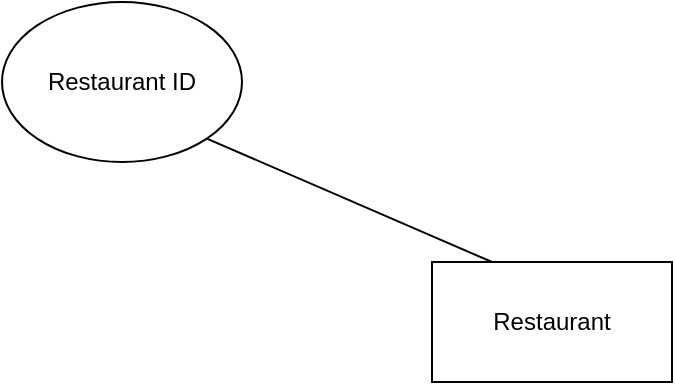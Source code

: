 <mxfile version="26.0.16">
  <diagram id="R2lEEEUBdFMjLlhIrx00" name="Page-1">
    <mxGraphModel dx="1050" dy="530" grid="1" gridSize="10" guides="1" tooltips="1" connect="1" arrows="1" fold="1" page="1" pageScale="1" pageWidth="850" pageHeight="1100" math="0" shadow="0" extFonts="Permanent Marker^https://fonts.googleapis.com/css?family=Permanent+Marker">
      <root>
        <mxCell id="0" />
        <mxCell id="1" parent="0" />
        <object label="Restaurant" id="DpKgXlzEt9rv9LNPnmNo-1">
          <mxCell style="rounded=0;whiteSpace=wrap;html=1;shadow=0;" vertex="1" parent="1">
            <mxGeometry x="365" y="240" width="120" height="60" as="geometry" />
          </mxCell>
        </object>
        <mxCell id="DpKgXlzEt9rv9LNPnmNo-7" style="edgeStyle=none;rounded=0;orthogonalLoop=1;jettySize=auto;html=1;exitX=1;exitY=1;exitDx=0;exitDy=0;entryX=0.25;entryY=0;entryDx=0;entryDy=0;endArrow=none;startFill=0;" edge="1" parent="1" source="DpKgXlzEt9rv9LNPnmNo-4" target="DpKgXlzEt9rv9LNPnmNo-1">
          <mxGeometry relative="1" as="geometry" />
        </mxCell>
        <mxCell id="DpKgXlzEt9rv9LNPnmNo-4" value="Restaurant ID" style="ellipse;whiteSpace=wrap;html=1;" vertex="1" parent="1">
          <mxGeometry x="150" y="110" width="120" height="80" as="geometry" />
        </mxCell>
      </root>
    </mxGraphModel>
  </diagram>
</mxfile>
